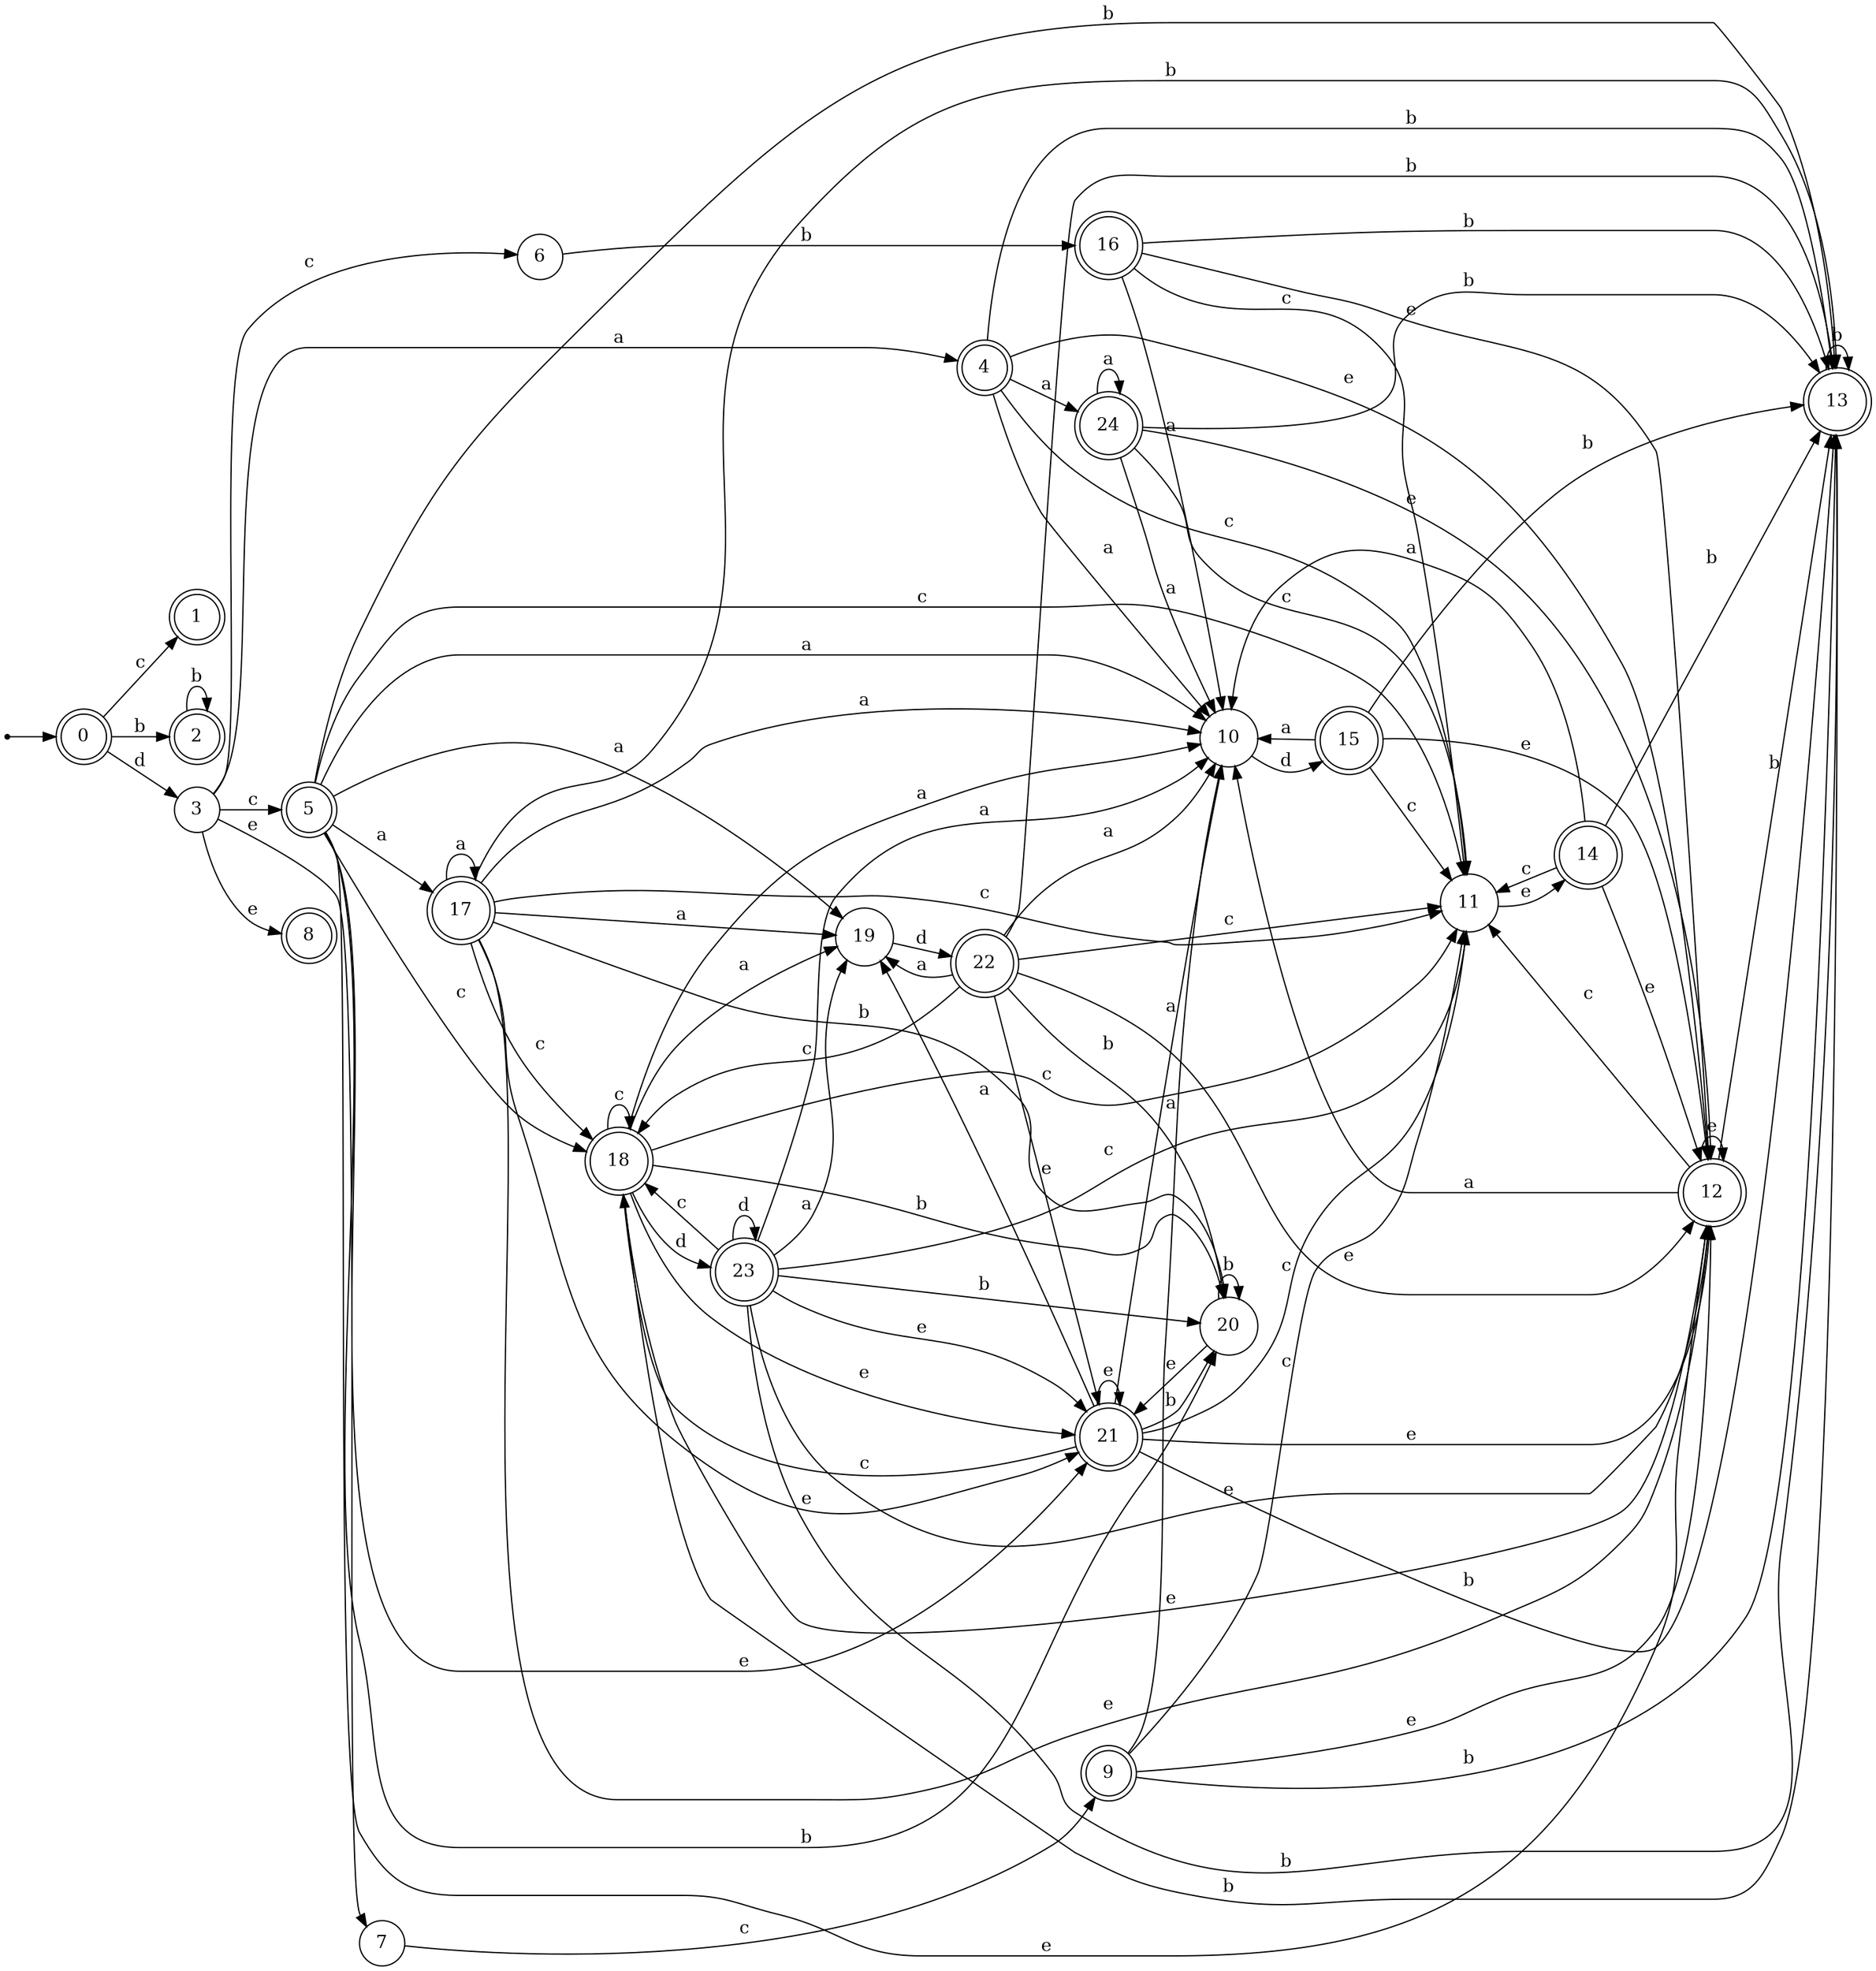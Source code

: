 digraph finite_state_machine {
rankdir=LR;
size="20,20";
node [shape = point]; "dummy0"
node [shape = doublecircle]; "0";"dummy0" -> "0";
node [shape = doublecircle]; "1";node [shape = doublecircle]; "2";node [shape = circle]; "3";
node [shape = doublecircle]; "4";node [shape = doublecircle]; "5";node [shape = circle]; "6";
node [shape = circle]; "7";
node [shape = doublecircle]; "8";node [shape = doublecircle]; "9";node [shape = circle]; "10";
node [shape = circle]; "11";
node [shape = doublecircle]; "12";node [shape = doublecircle]; "13";node [shape = doublecircle]; "14";node [shape = doublecircle]; "15";node [shape = doublecircle]; "16";node [shape = doublecircle]; "17";node [shape = doublecircle]; "18";node [shape = circle]; "19";
node [shape = circle]; "20";
node [shape = doublecircle]; "21";node [shape = doublecircle]; "22";node [shape = doublecircle]; "23";node [shape = doublecircle]; "24";"0" -> "1" [label = "c"];
 "0" -> "2" [label = "b"];
 "0" -> "3" [label = "d"];
 "3" -> "4" [label = "a"];
 "3" -> "5" [label = "c"];
 "3" -> "6" [label = "c"];
 "3" -> "8" [label = "e"];
 "3" -> "7" [label = "e"];
 "7" -> "9" [label = "c"];
 "9" -> "10" [label = "a"];
 "9" -> "11" [label = "c"];
 "9" -> "12" [label = "e"];
 "9" -> "13" [label = "b"];
 "13" -> "13" [label = "b"];
 "12" -> "12" [label = "e"];
 "12" -> "10" [label = "a"];
 "12" -> "11" [label = "c"];
 "12" -> "13" [label = "b"];
 "11" -> "14" [label = "e"];
 "14" -> "11" [label = "c"];
 "14" -> "10" [label = "a"];
 "14" -> "12" [label = "e"];
 "14" -> "13" [label = "b"];
 "10" -> "15" [label = "d"];
 "15" -> "10" [label = "a"];
 "15" -> "11" [label = "c"];
 "15" -> "12" [label = "e"];
 "15" -> "13" [label = "b"];
 "6" -> "16" [label = "b"];
 "16" -> "10" [label = "a"];
 "16" -> "11" [label = "c"];
 "16" -> "12" [label = "e"];
 "16" -> "13" [label = "b"];
 "5" -> "17" [label = "a"];
 "5" -> "10" [label = "a"];
 "5" -> "19" [label = "a"];
 "5" -> "18" [label = "c"];
 "5" -> "11" [label = "c"];
 "5" -> "20" [label = "b"];
 "5" -> "13" [label = "b"];
 "5" -> "12" [label = "e"];
 "5" -> "21" [label = "e"];
 "21" -> "12" [label = "e"];
 "21" -> "21" [label = "e"];
 "21" -> "20" [label = "b"];
 "21" -> "13" [label = "b"];
 "21" -> "18" [label = "c"];
 "21" -> "11" [label = "c"];
 "21" -> "10" [label = "a"];
 "21" -> "19" [label = "a"];
 "20" -> "20" [label = "b"];
 "20" -> "21" [label = "e"];
 "19" -> "22" [label = "d"];
 "22" -> "10" [label = "a"];
 "22" -> "19" [label = "a"];
 "22" -> "18" [label = "c"];
 "22" -> "11" [label = "c"];
 "22" -> "20" [label = "b"];
 "22" -> "13" [label = "b"];
 "22" -> "12" [label = "e"];
 "22" -> "21" [label = "e"];
 "18" -> "18" [label = "c"];
 "18" -> "11" [label = "c"];
 "18" -> "23" [label = "d"];
 "18" -> "10" [label = "a"];
 "18" -> "19" [label = "a"];
 "18" -> "20" [label = "b"];
 "18" -> "13" [label = "b"];
 "18" -> "12" [label = "e"];
 "18" -> "21" [label = "e"];
 "23" -> "23" [label = "d"];
 "23" -> "18" [label = "c"];
 "23" -> "11" [label = "c"];
 "23" -> "10" [label = "a"];
 "23" -> "19" [label = "a"];
 "23" -> "20" [label = "b"];
 "23" -> "13" [label = "b"];
 "23" -> "12" [label = "e"];
 "23" -> "21" [label = "e"];
 "17" -> "17" [label = "a"];
 "17" -> "10" [label = "a"];
 "17" -> "19" [label = "a"];
 "17" -> "18" [label = "c"];
 "17" -> "11" [label = "c"];
 "17" -> "20" [label = "b"];
 "17" -> "13" [label = "b"];
 "17" -> "12" [label = "e"];
 "17" -> "21" [label = "e"];
 "4" -> "24" [label = "a"];
 "4" -> "10" [label = "a"];
 "4" -> "11" [label = "c"];
 "4" -> "12" [label = "e"];
 "4" -> "13" [label = "b"];
 "24" -> "24" [label = "a"];
 "24" -> "10" [label = "a"];
 "24" -> "11" [label = "c"];
 "24" -> "12" [label = "e"];
 "24" -> "13" [label = "b"];
 "2" -> "2" [label = "b"];
 }
